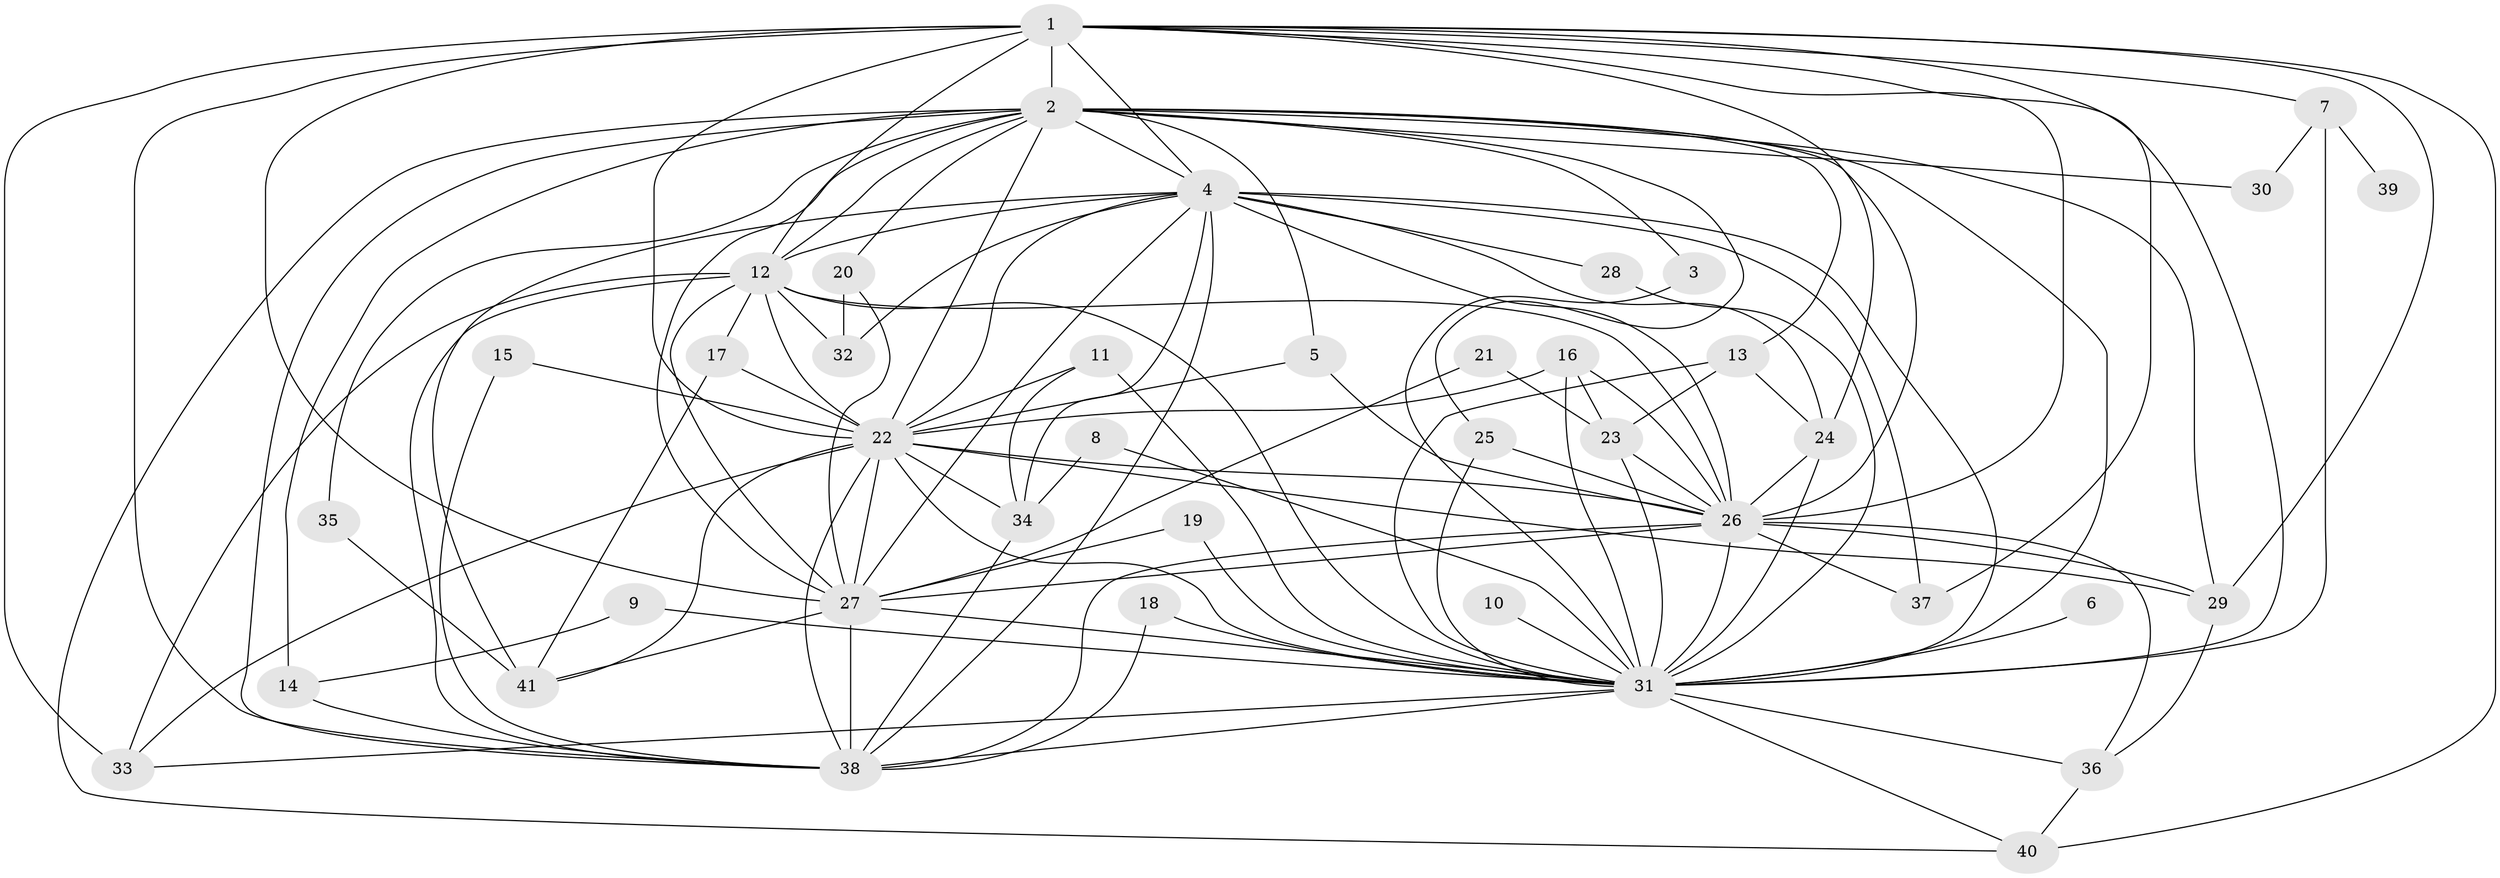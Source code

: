 // original degree distribution, {15: 0.024691358024691357, 21: 0.012345679012345678, 23: 0.012345679012345678, 22: 0.012345679012345678, 13: 0.012345679012345678, 14: 0.012345679012345678, 17: 0.024691358024691357, 34: 0.012345679012345678, 2: 0.5925925925925926, 5: 0.06172839506172839, 4: 0.06172839506172839, 3: 0.14814814814814814, 6: 0.012345679012345678}
// Generated by graph-tools (version 1.1) at 2025/01/03/09/25 03:01:26]
// undirected, 41 vertices, 118 edges
graph export_dot {
graph [start="1"]
  node [color=gray90,style=filled];
  1;
  2;
  3;
  4;
  5;
  6;
  7;
  8;
  9;
  10;
  11;
  12;
  13;
  14;
  15;
  16;
  17;
  18;
  19;
  20;
  21;
  22;
  23;
  24;
  25;
  26;
  27;
  28;
  29;
  30;
  31;
  32;
  33;
  34;
  35;
  36;
  37;
  38;
  39;
  40;
  41;
  1 -- 2 [weight=2.0];
  1 -- 4 [weight=2.0];
  1 -- 7 [weight=1.0];
  1 -- 12 [weight=3.0];
  1 -- 22 [weight=2.0];
  1 -- 24 [weight=1.0];
  1 -- 26 [weight=3.0];
  1 -- 27 [weight=3.0];
  1 -- 29 [weight=1.0];
  1 -- 31 [weight=2.0];
  1 -- 33 [weight=1.0];
  1 -- 37 [weight=1.0];
  1 -- 38 [weight=2.0];
  1 -- 40 [weight=1.0];
  2 -- 3 [weight=1.0];
  2 -- 4 [weight=1.0];
  2 -- 5 [weight=1.0];
  2 -- 12 [weight=2.0];
  2 -- 13 [weight=1.0];
  2 -- 14 [weight=1.0];
  2 -- 20 [weight=1.0];
  2 -- 22 [weight=1.0];
  2 -- 25 [weight=1.0];
  2 -- 26 [weight=1.0];
  2 -- 27 [weight=1.0];
  2 -- 29 [weight=1.0];
  2 -- 30 [weight=1.0];
  2 -- 31 [weight=1.0];
  2 -- 35 [weight=1.0];
  2 -- 38 [weight=2.0];
  2 -- 40 [weight=1.0];
  3 -- 31 [weight=1.0];
  4 -- 12 [weight=1.0];
  4 -- 22 [weight=1.0];
  4 -- 24 [weight=1.0];
  4 -- 26 [weight=1.0];
  4 -- 27 [weight=1.0];
  4 -- 28 [weight=1.0];
  4 -- 31 [weight=1.0];
  4 -- 32 [weight=1.0];
  4 -- 34 [weight=1.0];
  4 -- 37 [weight=2.0];
  4 -- 38 [weight=2.0];
  4 -- 41 [weight=1.0];
  5 -- 22 [weight=1.0];
  5 -- 26 [weight=1.0];
  6 -- 31 [weight=1.0];
  7 -- 30 [weight=1.0];
  7 -- 31 [weight=2.0];
  7 -- 39 [weight=1.0];
  8 -- 31 [weight=1.0];
  8 -- 34 [weight=1.0];
  9 -- 14 [weight=1.0];
  9 -- 31 [weight=1.0];
  10 -- 31 [weight=1.0];
  11 -- 22 [weight=1.0];
  11 -- 31 [weight=1.0];
  11 -- 34 [weight=1.0];
  12 -- 17 [weight=1.0];
  12 -- 22 [weight=2.0];
  12 -- 26 [weight=1.0];
  12 -- 27 [weight=1.0];
  12 -- 31 [weight=1.0];
  12 -- 32 [weight=1.0];
  12 -- 33 [weight=1.0];
  12 -- 38 [weight=1.0];
  13 -- 23 [weight=1.0];
  13 -- 24 [weight=1.0];
  13 -- 31 [weight=1.0];
  14 -- 38 [weight=1.0];
  15 -- 22 [weight=1.0];
  15 -- 38 [weight=1.0];
  16 -- 22 [weight=1.0];
  16 -- 23 [weight=1.0];
  16 -- 26 [weight=1.0];
  16 -- 31 [weight=1.0];
  17 -- 22 [weight=1.0];
  17 -- 41 [weight=1.0];
  18 -- 31 [weight=1.0];
  18 -- 38 [weight=1.0];
  19 -- 27 [weight=1.0];
  19 -- 31 [weight=1.0];
  20 -- 27 [weight=1.0];
  20 -- 32 [weight=1.0];
  21 -- 23 [weight=1.0];
  21 -- 27 [weight=1.0];
  22 -- 26 [weight=3.0];
  22 -- 27 [weight=2.0];
  22 -- 29 [weight=1.0];
  22 -- 31 [weight=1.0];
  22 -- 33 [weight=1.0];
  22 -- 34 [weight=1.0];
  22 -- 38 [weight=1.0];
  22 -- 41 [weight=1.0];
  23 -- 26 [weight=1.0];
  23 -- 31 [weight=1.0];
  24 -- 26 [weight=1.0];
  24 -- 31 [weight=1.0];
  25 -- 26 [weight=1.0];
  25 -- 31 [weight=1.0];
  26 -- 27 [weight=1.0];
  26 -- 29 [weight=1.0];
  26 -- 31 [weight=3.0];
  26 -- 36 [weight=1.0];
  26 -- 37 [weight=1.0];
  26 -- 38 [weight=2.0];
  27 -- 31 [weight=1.0];
  27 -- 38 [weight=1.0];
  27 -- 41 [weight=1.0];
  28 -- 31 [weight=1.0];
  29 -- 36 [weight=1.0];
  31 -- 33 [weight=1.0];
  31 -- 36 [weight=1.0];
  31 -- 38 [weight=2.0];
  31 -- 40 [weight=1.0];
  34 -- 38 [weight=1.0];
  35 -- 41 [weight=1.0];
  36 -- 40 [weight=1.0];
}
